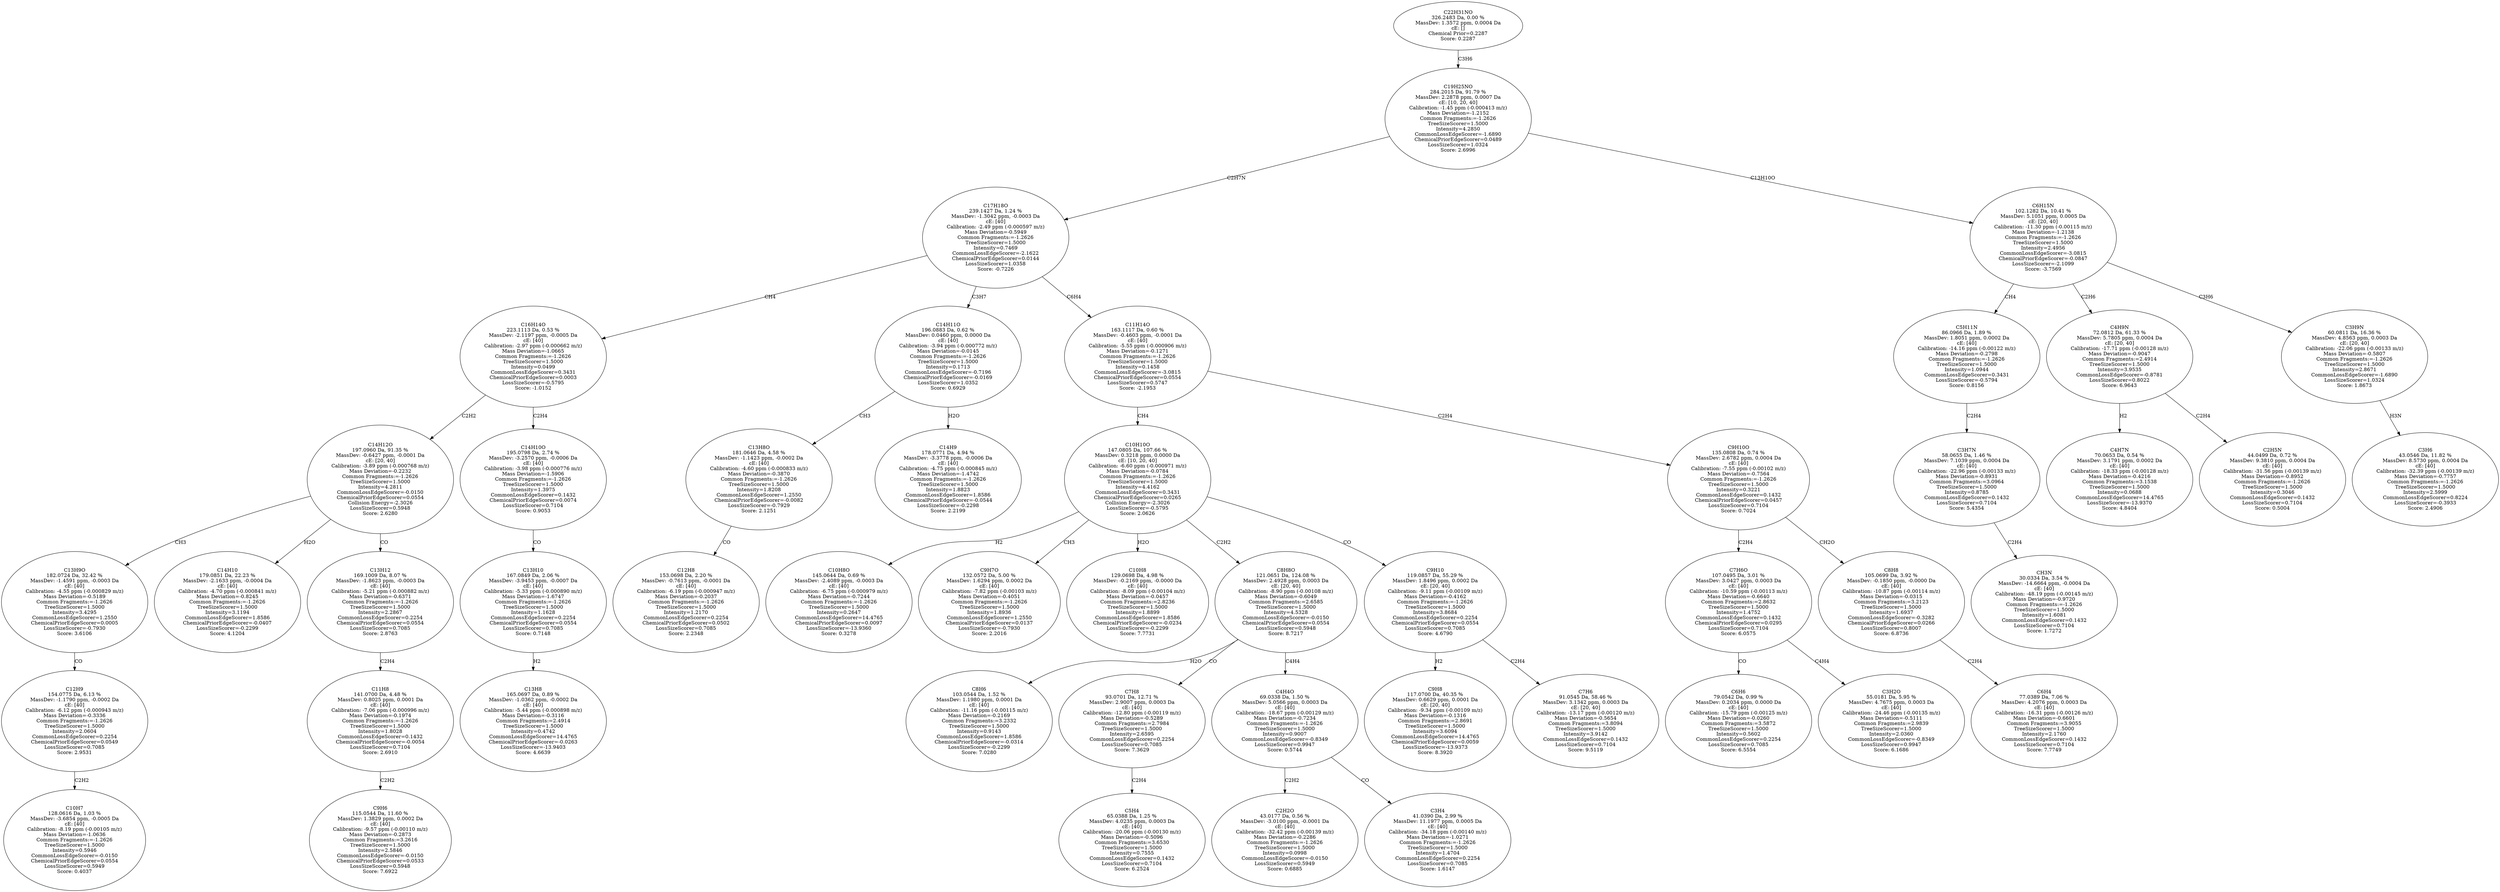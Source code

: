 strict digraph {
v1 [label="C10H7\n128.0616 Da, 1.03 %\nMassDev: -3.6854 ppm, -0.0005 Da\ncE: [40]\nCalibration: -8.19 ppm (-0.00105 m/z)\nMass Deviation=-1.0636\nCommon Fragments:=-1.2626\nTreeSizeScorer=1.5000\nIntensity=0.5946\nCommonLossEdgeScorer=-0.0150\nChemicalPriorEdgeScorer=0.0554\nLossSizeScorer=0.5949\nScore: 0.4037"];
v2 [label="C12H9\n154.0775 Da, 6.13 %\nMassDev: -1.1790 ppm, -0.0002 Da\ncE: [40]\nCalibration: -6.12 ppm (-0.000943 m/z)\nMass Deviation=-0.3336\nCommon Fragments:=-1.2626\nTreeSizeScorer=1.5000\nIntensity=2.0604\nCommonLossEdgeScorer=0.2254\nChemicalPriorEdgeScorer=0.0549\nLossSizeScorer=0.7085\nScore: 2.9531"];
v3 [label="C13H9O\n182.0724 Da, 32.42 %\nMassDev: -1.4591 ppm, -0.0003 Da\ncE: [40]\nCalibration: -4.55 ppm (-0.000829 m/z)\nMass Deviation=-0.5189\nCommon Fragments:=-1.2626\nTreeSizeScorer=1.5000\nIntensity=3.4295\nCommonLossEdgeScorer=1.2550\nChemicalPriorEdgeScorer=0.0005\nLossSizeScorer=-0.7930\nScore: 3.6106"];
v4 [label="C14H10\n179.0851 Da, 22.23 %\nMassDev: -2.1633 ppm, -0.0004 Da\ncE: [40]\nCalibration: -4.70 ppm (-0.000841 m/z)\nMass Deviation=-0.8245\nCommon Fragments:=-1.2626\nTreeSizeScorer=1.5000\nIntensity=3.1194\nCommonLossEdgeScorer=1.8586\nChemicalPriorEdgeScorer=-0.0407\nLossSizeScorer=-0.2299\nScore: 4.1204"];
v5 [label="C9H6\n115.0544 Da, 11.60 %\nMassDev: 1.3829 ppm, 0.0002 Da\ncE: [40]\nCalibration: -9.57 ppm (-0.00110 m/z)\nMass Deviation=-0.2873\nCommon Fragments:=3.2616\nTreeSizeScorer=1.5000\nIntensity=2.5846\nCommonLossEdgeScorer=-0.0150\nChemicalPriorEdgeScorer=0.0533\nLossSizeScorer=0.5948\nScore: 7.6922"];
v6 [label="C11H8\n141.0700 Da, 4.48 %\nMassDev: 0.8025 ppm, 0.0001 Da\ncE: [40]\nCalibration: -7.06 ppm (-0.000996 m/z)\nMass Deviation=-0.1974\nCommon Fragments:=-1.2626\nTreeSizeScorer=1.5000\nIntensity=1.8028\nCommonLossEdgeScorer=0.1432\nChemicalPriorEdgeScorer=-0.0054\nLossSizeScorer=0.7104\nScore: 2.6910"];
v7 [label="C13H12\n169.1009 Da, 8.07 %\nMassDev: -1.8623 ppm, -0.0003 Da\ncE: [40]\nCalibration: -5.21 ppm (-0.000882 m/z)\nMass Deviation=-0.6371\nCommon Fragments:=-1.2626\nTreeSizeScorer=1.5000\nIntensity=2.2867\nCommonLossEdgeScorer=0.2254\nChemicalPriorEdgeScorer=0.0554\nLossSizeScorer=0.7085\nScore: 2.8763"];
v8 [label="C14H12O\n197.0960 Da, 91.35 %\nMassDev: -0.6427 ppm, -0.0001 Da\ncE: [20, 40]\nCalibration: -3.89 ppm (-0.000768 m/z)\nMass Deviation=-0.2232\nCommon Fragments:=-1.2626\nTreeSizeScorer=1.5000\nIntensity=4.2811\nCommonLossEdgeScorer=-0.0150\nChemicalPriorEdgeScorer=0.0554\nCollision Energy=-2.3026\nLossSizeScorer=0.5948\nScore: 2.6280"];
v9 [label="C13H8\n165.0697 Da, 0.89 %\nMassDev: -1.0362 ppm, -0.0002 Da\ncE: [40]\nCalibration: -5.44 ppm (-0.000898 m/z)\nMass Deviation=-0.3116\nCommon Fragments:=2.4914\nTreeSizeScorer=1.5000\nIntensity=0.4742\nCommonLossEdgeScorer=14.4765\nChemicalPriorEdgeScorer=-0.0263\nLossSizeScorer=-13.9403\nScore: 4.6639"];
v10 [label="C13H10\n167.0849 Da, 2.06 %\nMassDev: -3.9453 ppm, -0.0007 Da\ncE: [40]\nCalibration: -5.33 ppm (-0.000890 m/z)\nMass Deviation=-1.6747\nCommon Fragments:=-1.2626\nTreeSizeScorer=1.5000\nIntensity=1.1628\nCommonLossEdgeScorer=0.2254\nChemicalPriorEdgeScorer=0.0554\nLossSizeScorer=0.7085\nScore: 0.7148"];
v11 [label="C14H10O\n195.0798 Da, 2.74 %\nMassDev: -3.2570 ppm, -0.0006 Da\ncE: [40]\nCalibration: -3.98 ppm (-0.000776 m/z)\nMass Deviation=-1.5906\nCommon Fragments:=-1.2626\nTreeSizeScorer=1.5000\nIntensity=1.3975\nCommonLossEdgeScorer=0.1432\nChemicalPriorEdgeScorer=0.0074\nLossSizeScorer=0.7104\nScore: 0.9053"];
v12 [label="C16H14O\n223.1113 Da, 0.53 %\nMassDev: -2.1197 ppm, -0.0005 Da\ncE: [40]\nCalibration: -2.97 ppm (-0.000662 m/z)\nMass Deviation=-1.0665\nCommon Fragments:=-1.2626\nTreeSizeScorer=1.5000\nIntensity=0.0499\nCommonLossEdgeScorer=0.3431\nChemicalPriorEdgeScorer=0.0003\nLossSizeScorer=-0.5795\nScore: -1.0152"];
v13 [label="C12H8\n153.0698 Da, 2.20 %\nMassDev: -0.7613 ppm, -0.0001 Da\ncE: [40]\nCalibration: -6.19 ppm (-0.000947 m/z)\nMass Deviation=-0.2037\nCommon Fragments:=-1.2626\nTreeSizeScorer=1.5000\nIntensity=1.2170\nCommonLossEdgeScorer=0.2254\nChemicalPriorEdgeScorer=0.0502\nLossSizeScorer=0.7085\nScore: 2.2348"];
v14 [label="C13H8O\n181.0646 Da, 4.58 %\nMassDev: -1.1423 ppm, -0.0002 Da\ncE: [40]\nCalibration: -4.60 ppm (-0.000833 m/z)\nMass Deviation=-0.3870\nCommon Fragments:=-1.2626\nTreeSizeScorer=1.5000\nIntensity=1.8208\nCommonLossEdgeScorer=1.2550\nChemicalPriorEdgeScorer=-0.0082\nLossSizeScorer=-0.7929\nScore: 2.1251"];
v15 [label="C14H9\n178.0771 Da, 4.94 %\nMassDev: -3.3778 ppm, -0.0006 Da\ncE: [40]\nCalibration: -4.75 ppm (-0.000845 m/z)\nMass Deviation=-1.4742\nCommon Fragments:=-1.2626\nTreeSizeScorer=1.5000\nIntensity=1.8823\nCommonLossEdgeScorer=1.8586\nChemicalPriorEdgeScorer=-0.0544\nLossSizeScorer=-0.2298\nScore: 2.2199"];
v16 [label="C14H11O\n196.0883 Da, 0.62 %\nMassDev: 0.0460 ppm, 0.0000 Da\ncE: [40]\nCalibration: -3.94 ppm (-0.000772 m/z)\nMass Deviation=-0.0145\nCommon Fragments:=-1.2626\nTreeSizeScorer=1.5000\nIntensity=0.1713\nCommonLossEdgeScorer=-0.7196\nChemicalPriorEdgeScorer=-0.0169\nLossSizeScorer=1.0352\nScore: 0.6929"];
v17 [label="C10H8O\n145.0644 Da, 0.69 %\nMassDev: -2.4089 ppm, -0.0003 Da\ncE: [40]\nCalibration: -6.75 ppm (-0.000979 m/z)\nMass Deviation=-0.7244\nCommon Fragments:=-1.2626\nTreeSizeScorer=1.5000\nIntensity=0.2647\nCommonLossEdgeScorer=14.4765\nChemicalPriorEdgeScorer=0.0097\nLossSizeScorer=-13.9360\nScore: 0.3278"];
v18 [label="C9H7O\n132.0572 Da, 5.00 %\nMassDev: 1.6294 ppm, 0.0002 Da\ncE: [40]\nCalibration: -7.82 ppm (-0.00103 m/z)\nMass Deviation=-0.4051\nCommon Fragments:=-1.2626\nTreeSizeScorer=1.5000\nIntensity=1.8936\nCommonLossEdgeScorer=1.2550\nChemicalPriorEdgeScorer=0.0137\nLossSizeScorer=-0.7930\nScore: 2.2016"];
v19 [label="C10H8\n129.0698 Da, 4.98 %\nMassDev: -0.2169 ppm, -0.0000 Da\ncE: [40]\nCalibration: -8.09 ppm (-0.00104 m/z)\nMass Deviation=-0.0457\nCommon Fragments:=2.8236\nTreeSizeScorer=1.5000\nIntensity=1.8899\nCommonLossEdgeScorer=1.8586\nChemicalPriorEdgeScorer=-0.0234\nLossSizeScorer=-0.2299\nScore: 7.7731"];
v20 [label="C8H6\n103.0544 Da, 1.52 %\nMassDev: 1.1980 ppm, 0.0001 Da\ncE: [40]\nCalibration: -11.16 ppm (-0.00115 m/z)\nMass Deviation=-0.2169\nCommon Fragments:=3.2332\nTreeSizeScorer=1.5000\nIntensity=0.9143\nCommonLossEdgeScorer=1.8586\nChemicalPriorEdgeScorer=-0.0314\nLossSizeScorer=-0.2299\nScore: 7.0280"];
v21 [label="C5H4\n65.0388 Da, 1.25 %\nMassDev: 4.0235 ppm, 0.0003 Da\ncE: [40]\nCalibration: -20.06 ppm (-0.00130 m/z)\nMass Deviation=-0.5096\nCommon Fragments:=3.6530\nTreeSizeScorer=1.5000\nIntensity=0.7555\nCommonLossEdgeScorer=0.1432\nLossSizeScorer=0.7104\nScore: 6.2524"];
v22 [label="C7H8\n93.0701 Da, 12.71 %\nMassDev: 2.9007 ppm, 0.0003 Da\ncE: [40]\nCalibration: -12.80 ppm (-0.00119 m/z)\nMass Deviation=-0.5289\nCommon Fragments:=2.7984\nTreeSizeScorer=1.5000\nIntensity=2.6595\nCommonLossEdgeScorer=0.2254\nLossSizeScorer=0.7085\nScore: 7.3629"];
v23 [label="C2H2O\n43.0177 Da, 0.56 %\nMassDev: -3.0100 ppm, -0.0001 Da\ncE: [40]\nCalibration: -32.42 ppm (-0.00139 m/z)\nMass Deviation=-0.2286\nCommon Fragments:=-1.2626\nTreeSizeScorer=1.5000\nIntensity=0.0998\nCommonLossEdgeScorer=-0.0150\nLossSizeScorer=0.5949\nScore: 0.6885"];
v24 [label="C3H4\n41.0390 Da, 2.99 %\nMassDev: 11.1977 ppm, 0.0005 Da\ncE: [40]\nCalibration: -34.18 ppm (-0.00140 m/z)\nMass Deviation=-1.0271\nCommon Fragments:=-1.2626\nTreeSizeScorer=1.5000\nIntensity=1.4704\nCommonLossEdgeScorer=0.2254\nLossSizeScorer=0.7085\nScore: 1.6147"];
v25 [label="C4H4O\n69.0338 Da, 1.50 %\nMassDev: 5.0566 ppm, 0.0003 Da\ncE: [40]\nCalibration: -18.67 ppm (-0.00129 m/z)\nMass Deviation=-0.7234\nCommon Fragments:=-1.2626\nTreeSizeScorer=1.5000\nIntensity=0.9007\nCommonLossEdgeScorer=-0.8349\nLossSizeScorer=0.9947\nScore: 0.5744"];
v26 [label="C8H8O\n121.0651 Da, 124.08 %\nMassDev: 2.4928 ppm, 0.0003 Da\ncE: [20, 40]\nCalibration: -8.90 ppm (-0.00108 m/z)\nMass Deviation=-0.6049\nCommon Fragments:=2.6585\nTreeSizeScorer=1.5000\nIntensity=4.5328\nCommonLossEdgeScorer=-0.0150\nChemicalPriorEdgeScorer=0.0554\nLossSizeScorer=0.5948\nScore: 8.7217"];
v27 [label="C9H8\n117.0700 Da, 40.35 %\nMassDev: 0.6629 ppm, 0.0001 Da\ncE: [20, 40]\nCalibration: -9.34 ppm (-0.00109 m/z)\nMass Deviation=-0.1316\nCommon Fragments:=2.8691\nTreeSizeScorer=1.5000\nIntensity=3.6094\nCommonLossEdgeScorer=14.4765\nChemicalPriorEdgeScorer=0.0059\nLossSizeScorer=-13.9373\nScore: 8.3920"];
v28 [label="C7H6\n91.0545 Da, 58.46 %\nMassDev: 3.1342 ppm, 0.0003 Da\ncE: [20, 40]\nCalibration: -13.17 ppm (-0.00120 m/z)\nMass Deviation=-0.5654\nCommon Fragments:=3.8094\nTreeSizeScorer=1.5000\nIntensity=3.9142\nCommonLossEdgeScorer=0.1432\nLossSizeScorer=0.7104\nScore: 9.5119"];
v29 [label="C9H10\n119.0857 Da, 55.29 %\nMassDev: 1.8496 ppm, 0.0002 Da\ncE: [20, 40]\nCalibration: -9.11 ppm (-0.00109 m/z)\nMass Deviation=-0.4162\nCommon Fragments:=-1.2626\nTreeSizeScorer=1.5000\nIntensity=3.8684\nCommonLossEdgeScorer=0.2254\nChemicalPriorEdgeScorer=0.0554\nLossSizeScorer=0.7085\nScore: 4.6790"];
v30 [label="C10H10O\n147.0805 Da, 107.66 %\nMassDev: 0.3218 ppm, 0.0000 Da\ncE: [10, 20, 40]\nCalibration: -6.60 ppm (-0.000971 m/z)\nMass Deviation=-0.0784\nCommon Fragments:=-1.2626\nTreeSizeScorer=1.5000\nIntensity=4.4162\nCommonLossEdgeScorer=0.3431\nChemicalPriorEdgeScorer=0.0265\nCollision Energy=-2.3026\nLossSizeScorer=-0.5795\nScore: 2.0626"];
v31 [label="C6H6\n79.0542 Da, 0.99 %\nMassDev: 0.2034 ppm, 0.0000 Da\ncE: [40]\nCalibration: -15.79 ppm (-0.00125 m/z)\nMass Deviation=-0.0260\nCommon Fragments:=3.5872\nTreeSizeScorer=1.5000\nIntensity=0.5602\nCommonLossEdgeScorer=0.2254\nLossSizeScorer=0.7085\nScore: 6.5554"];
v32 [label="C3H2O\n55.0181 Da, 5.95 %\nMassDev: 4.7675 ppm, 0.0003 Da\ncE: [40]\nCalibration: -24.46 ppm (-0.00135 m/z)\nMass Deviation=-0.5111\nCommon Fragments:=2.9839\nTreeSizeScorer=1.5000\nIntensity=2.0360\nCommonLossEdgeScorer=-0.8349\nLossSizeScorer=0.9947\nScore: 6.1686"];
v33 [label="C7H6O\n107.0495 Da, 3.01 %\nMassDev: 3.0427 ppm, 0.0003 Da\ncE: [40]\nCalibration: -10.59 ppm (-0.00113 m/z)\nMass Deviation=-0.6640\nCommon Fragments:=2.8632\nTreeSizeScorer=1.5000\nIntensity=1.4752\nCommonLossEdgeScorer=0.1432\nChemicalPriorEdgeScorer=0.0295\nLossSizeScorer=0.7104\nScore: 6.0575"];
v34 [label="C6H4\n77.0389 Da, 7.06 %\nMassDev: 4.2076 ppm, 0.0003 Da\ncE: [40]\nCalibration: -16.31 ppm (-0.00126 m/z)\nMass Deviation=-0.6601\nCommon Fragments:=3.9055\nTreeSizeScorer=1.5000\nIntensity=2.1760\nCommonLossEdgeScorer=0.1432\nLossSizeScorer=0.7104\nScore: 7.7749"];
v35 [label="C8H8\n105.0699 Da, 3.92 %\nMassDev: -0.1850 ppm, -0.0000 Da\ncE: [40]\nCalibration: -10.87 ppm (-0.00114 m/z)\nMass Deviation=-0.0315\nCommon Fragments:=3.2123\nTreeSizeScorer=1.5000\nIntensity=1.6937\nCommonLossEdgeScorer=-0.3282\nChemicalPriorEdgeScorer=0.0266\nLossSizeScorer=0.8007\nScore: 6.8736"];
v36 [label="C9H10O\n135.0808 Da, 0.74 %\nMassDev: 2.6782 ppm, 0.0004 Da\ncE: [40]\nCalibration: -7.55 ppm (-0.00102 m/z)\nMass Deviation=-0.7564\nCommon Fragments:=-1.2626\nTreeSizeScorer=1.5000\nIntensity=0.3221\nCommonLossEdgeScorer=0.1432\nChemicalPriorEdgeScorer=0.0457\nLossSizeScorer=0.7104\nScore: 0.7024"];
v37 [label="C11H14O\n163.1117 Da, 0.60 %\nMassDev: -0.4603 ppm, -0.0001 Da\ncE: [40]\nCalibration: -5.55 ppm (-0.000906 m/z)\nMass Deviation=-0.1271\nCommon Fragments:=-1.2626\nTreeSizeScorer=1.5000\nIntensity=0.1458\nCommonLossEdgeScorer=-3.0815\nChemicalPriorEdgeScorer=0.0554\nLossSizeScorer=0.5747\nScore: -2.1953"];
v38 [label="C17H18O\n239.1427 Da, 1.24 %\nMassDev: -1.3042 ppm, -0.0003 Da\ncE: [40]\nCalibration: -2.49 ppm (-0.000597 m/z)\nMass Deviation=-0.5949\nCommon Fragments:=-1.2626\nTreeSizeScorer=1.5000\nIntensity=0.7469\nCommonLossEdgeScorer=-2.1622\nChemicalPriorEdgeScorer=0.0144\nLossSizeScorer=1.0358\nScore: -0.7226"];
v39 [label="CH3N\n30.0334 Da, 3.54 %\nMassDev: -14.6664 ppm, -0.0004 Da\ncE: [40]\nCalibration: -48.19 ppm (-0.00145 m/z)\nMass Deviation=-0.9720\nCommon Fragments:=-1.2626\nTreeSizeScorer=1.5000\nIntensity=1.6081\nCommonLossEdgeScorer=0.1432\nLossSizeScorer=0.7104\nScore: 1.7272"];
v40 [label="C3H7N\n58.0655 Da, 1.46 %\nMassDev: 7.1039 ppm, 0.0004 Da\ncE: [40]\nCalibration: -22.96 ppm (-0.00133 m/z)\nMass Deviation=-0.8931\nCommon Fragments:=3.0964\nTreeSizeScorer=1.5000\nIntensity=0.8785\nCommonLossEdgeScorer=0.1432\nLossSizeScorer=0.7104\nScore: 5.4354"];
v41 [label="C5H11N\n86.0966 Da, 1.89 %\nMassDev: 1.8051 ppm, 0.0002 Da\ncE: [40]\nCalibration: -14.16 ppm (-0.00122 m/z)\nMass Deviation=-0.2798\nCommon Fragments:=-1.2626\nTreeSizeScorer=1.5000\nIntensity=1.0944\nCommonLossEdgeScorer=0.3431\nLossSizeScorer=-0.5794\nScore: 0.8156"];
v42 [label="C4H7N\n70.0653 Da, 0.54 %\nMassDev: 3.1791 ppm, 0.0002 Da\ncE: [40]\nCalibration: -18.33 ppm (-0.00128 m/z)\nMass Deviation=-0.4216\nCommon Fragments:=3.1538\nTreeSizeScorer=1.5000\nIntensity=0.0688\nCommonLossEdgeScorer=14.4765\nLossSizeScorer=-13.9370\nScore: 4.8404"];
v43 [label="C2H5N\n44.0499 Da, 0.72 %\nMassDev: 9.3810 ppm, 0.0004 Da\ncE: [40]\nCalibration: -31.56 ppm (-0.00139 m/z)\nMass Deviation=-0.8952\nCommon Fragments:=-1.2626\nTreeSizeScorer=1.5000\nIntensity=0.3046\nCommonLossEdgeScorer=0.1432\nLossSizeScorer=0.7104\nScore: 0.5004"];
v44 [label="C4H9N\n72.0812 Da, 61.33 %\nMassDev: 5.7805 ppm, 0.0004 Da\ncE: [20, 40]\nCalibration: -17.71 ppm (-0.00128 m/z)\nMass Deviation=-0.9047\nCommon Fragments:=2.4914\nTreeSizeScorer=1.5000\nIntensity=3.9535\nCommonLossEdgeScorer=-0.8781\nLossSizeScorer=0.8022\nScore: 6.9643"];
v45 [label="C3H6\n43.0546 Da, 11.82 %\nMassDev: 8.5730 ppm, 0.0004 Da\ncE: [40]\nCalibration: -32.39 ppm (-0.00139 m/z)\nMass Deviation=-0.7757\nCommon Fragments:=-1.2626\nTreeSizeScorer=1.5000\nIntensity=2.5999\nCommonLossEdgeScorer=0.8224\nLossSizeScorer=-0.3933\nScore: 2.4906"];
v46 [label="C3H9N\n60.0811 Da, 16.36 %\nMassDev: 4.8563 ppm, 0.0003 Da\ncE: [20, 40]\nCalibration: -22.06 ppm (-0.00133 m/z)\nMass Deviation=-0.5807\nCommon Fragments:=-1.2626\nTreeSizeScorer=1.5000\nIntensity=2.8671\nCommonLossEdgeScorer=-1.6890\nLossSizeScorer=1.0324\nScore: 1.8673"];
v47 [label="C6H15N\n102.1282 Da, 10.41 %\nMassDev: 5.1051 ppm, 0.0005 Da\ncE: [20, 40]\nCalibration: -11.30 ppm (-0.00115 m/z)\nMass Deviation=-1.2138\nCommon Fragments:=-1.2626\nTreeSizeScorer=1.5000\nIntensity=2.4956\nCommonLossEdgeScorer=-3.0815\nChemicalPriorEdgeScorer=-0.0847\nLossSizeScorer=-2.1099\nScore: -3.7569"];
v48 [label="C19H25NO\n284.2015 Da, 91.79 %\nMassDev: 2.2878 ppm, 0.0007 Da\ncE: [10, 20, 40]\nCalibration: -1.45 ppm (-0.000413 m/z)\nMass Deviation=-1.2152\nCommon Fragments:=-1.2626\nTreeSizeScorer=1.5000\nIntensity=4.2850\nCommonLossEdgeScorer=-1.6890\nChemicalPriorEdgeScorer=0.0489\nLossSizeScorer=1.0324\nScore: 2.6996"];
v49 [label="C22H31NO\n326.2483 Da, 0.00 %\nMassDev: 1.3572 ppm, 0.0004 Da\ncE: []\nChemical Prior=0.2287\nScore: 0.2287"];
v2 -> v1 [label="C2H2"];
v3 -> v2 [label="CO"];
v8 -> v3 [label="CH3"];
v8 -> v4 [label="H2O"];
v6 -> v5 [label="C2H2"];
v7 -> v6 [label="C2H4"];
v8 -> v7 [label="CO"];
v12 -> v8 [label="C2H2"];
v10 -> v9 [label="H2"];
v11 -> v10 [label="CO"];
v12 -> v11 [label="C2H4"];
v38 -> v12 [label="CH4"];
v14 -> v13 [label="CO"];
v16 -> v14 [label="CH3"];
v16 -> v15 [label="H2O"];
v38 -> v16 [label="C3H7"];
v30 -> v17 [label="H2"];
v30 -> v18 [label="CH3"];
v30 -> v19 [label="H2O"];
v26 -> v20 [label="H2O"];
v22 -> v21 [label="C2H4"];
v26 -> v22 [label="CO"];
v25 -> v23 [label="C2H2"];
v25 -> v24 [label="CO"];
v26 -> v25 [label="C4H4"];
v30 -> v26 [label="C2H2"];
v29 -> v27 [label="H2"];
v29 -> v28 [label="C2H4"];
v30 -> v29 [label="CO"];
v37 -> v30 [label="CH4"];
v33 -> v31 [label="CO"];
v33 -> v32 [label="C4H4"];
v36 -> v33 [label="C2H4"];
v35 -> v34 [label="C2H4"];
v36 -> v35 [label="CH2O"];
v37 -> v36 [label="C2H4"];
v38 -> v37 [label="C6H4"];
v48 -> v38 [label="C2H7N"];
v40 -> v39 [label="C2H4"];
v41 -> v40 [label="C2H4"];
v47 -> v41 [label="CH4"];
v44 -> v42 [label="H2"];
v44 -> v43 [label="C2H4"];
v47 -> v44 [label="C2H6"];
v46 -> v45 [label="H3N"];
v47 -> v46 [label="C3H6"];
v48 -> v47 [label="C13H10O"];
v49 -> v48 [label="C3H6"];
}
